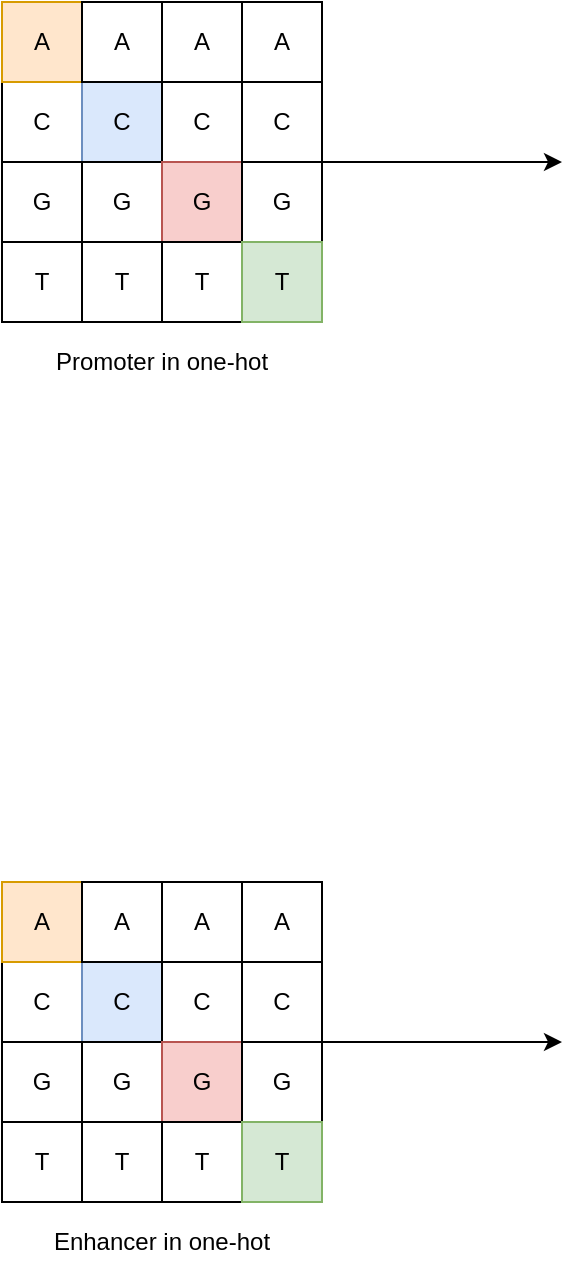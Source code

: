 <mxfile version="14.8.5" type="github">
  <diagram id="KxuiyelQ4g_LW83yEsCo" name="Page-1">
    <mxGraphModel dx="2844" dy="1526" grid="1" gridSize="10" guides="1" tooltips="1" connect="1" arrows="1" fold="1" page="1" pageScale="1" pageWidth="4681" pageHeight="3300" math="0" shadow="0">
      <root>
        <mxCell id="0" />
        <mxCell id="1" parent="0" />
        <mxCell id="44AiBCDxBOzTBdy34bFM-1" value="" style="rounded=0;whiteSpace=wrap;html=1;" parent="1" vertex="1">
          <mxGeometry x="80" y="80" width="40" height="160" as="geometry" />
        </mxCell>
        <mxCell id="44AiBCDxBOzTBdy34bFM-2" value="" style="rounded=0;whiteSpace=wrap;html=1;" parent="1" vertex="1">
          <mxGeometry x="80" y="120" width="40" height="40" as="geometry" />
        </mxCell>
        <mxCell id="44AiBCDxBOzTBdy34bFM-3" value="" style="rounded=0;whiteSpace=wrap;html=1;" parent="1" vertex="1">
          <mxGeometry x="80" y="160" width="40" height="40" as="geometry" />
        </mxCell>
        <mxCell id="44AiBCDxBOzTBdy34bFM-4" value="" style="rounded=0;whiteSpace=wrap;html=1;" parent="1" vertex="1">
          <mxGeometry x="80" y="200" width="40" height="40" as="geometry" />
        </mxCell>
        <mxCell id="44AiBCDxBOzTBdy34bFM-5" value="" style="rounded=0;whiteSpace=wrap;html=1;fillColor=#ffe6cc;strokeColor=#d79b00;" parent="1" vertex="1">
          <mxGeometry x="80" y="80" width="40" height="40" as="geometry" />
        </mxCell>
        <mxCell id="44AiBCDxBOzTBdy34bFM-6" value="&lt;div&gt;A&lt;/div&gt;" style="text;html=1;strokeColor=none;fillColor=none;align=center;verticalAlign=middle;whiteSpace=wrap;rounded=0;" parent="1" vertex="1">
          <mxGeometry x="80" y="90" width="40" height="20" as="geometry" />
        </mxCell>
        <mxCell id="44AiBCDxBOzTBdy34bFM-7" value="C" style="text;html=1;strokeColor=none;fillColor=none;align=center;verticalAlign=middle;whiteSpace=wrap;rounded=0;" parent="1" vertex="1">
          <mxGeometry x="80" y="130" width="40" height="20" as="geometry" />
        </mxCell>
        <mxCell id="44AiBCDxBOzTBdy34bFM-8" value="G" style="text;html=1;strokeColor=none;fillColor=none;align=center;verticalAlign=middle;whiteSpace=wrap;rounded=0;" parent="1" vertex="1">
          <mxGeometry x="80" y="170" width="40" height="20" as="geometry" />
        </mxCell>
        <mxCell id="44AiBCDxBOzTBdy34bFM-9" value="T" style="text;html=1;strokeColor=none;fillColor=none;align=center;verticalAlign=middle;whiteSpace=wrap;rounded=0;" parent="1" vertex="1">
          <mxGeometry x="80" y="210" width="40" height="20" as="geometry" />
        </mxCell>
        <mxCell id="44AiBCDxBOzTBdy34bFM-11" value="" style="rounded=0;whiteSpace=wrap;html=1;" parent="1" vertex="1">
          <mxGeometry x="120" y="80" width="40" height="160" as="geometry" />
        </mxCell>
        <mxCell id="44AiBCDxBOzTBdy34bFM-12" value="" style="rounded=0;whiteSpace=wrap;html=1;fillColor=#dae8fc;strokeColor=#6c8ebf;" parent="1" vertex="1">
          <mxGeometry x="120" y="120" width="40" height="40" as="geometry" />
        </mxCell>
        <mxCell id="44AiBCDxBOzTBdy34bFM-13" value="" style="rounded=0;whiteSpace=wrap;html=1;" parent="1" vertex="1">
          <mxGeometry x="120" y="160" width="40" height="40" as="geometry" />
        </mxCell>
        <mxCell id="44AiBCDxBOzTBdy34bFM-14" value="" style="rounded=0;whiteSpace=wrap;html=1;" parent="1" vertex="1">
          <mxGeometry x="120" y="200" width="40" height="40" as="geometry" />
        </mxCell>
        <mxCell id="44AiBCDxBOzTBdy34bFM-15" value="" style="rounded=0;whiteSpace=wrap;html=1;" parent="1" vertex="1">
          <mxGeometry x="120" y="80" width="40" height="40" as="geometry" />
        </mxCell>
        <mxCell id="44AiBCDxBOzTBdy34bFM-16" value="&lt;div&gt;A&lt;/div&gt;" style="text;html=1;strokeColor=none;fillColor=none;align=center;verticalAlign=middle;whiteSpace=wrap;rounded=0;" parent="1" vertex="1">
          <mxGeometry x="120" y="90" width="40" height="20" as="geometry" />
        </mxCell>
        <mxCell id="44AiBCDxBOzTBdy34bFM-17" value="C" style="text;html=1;strokeColor=none;fillColor=none;align=center;verticalAlign=middle;whiteSpace=wrap;rounded=0;" parent="1" vertex="1">
          <mxGeometry x="120" y="130" width="40" height="20" as="geometry" />
        </mxCell>
        <mxCell id="44AiBCDxBOzTBdy34bFM-18" value="G" style="text;html=1;strokeColor=none;fillColor=none;align=center;verticalAlign=middle;whiteSpace=wrap;rounded=0;" parent="1" vertex="1">
          <mxGeometry x="120" y="170" width="40" height="20" as="geometry" />
        </mxCell>
        <mxCell id="44AiBCDxBOzTBdy34bFM-19" value="T" style="text;html=1;strokeColor=none;fillColor=none;align=center;verticalAlign=middle;whiteSpace=wrap;rounded=0;" parent="1" vertex="1">
          <mxGeometry x="120" y="210" width="40" height="20" as="geometry" />
        </mxCell>
        <mxCell id="44AiBCDxBOzTBdy34bFM-20" value="" style="rounded=0;whiteSpace=wrap;html=1;" parent="1" vertex="1">
          <mxGeometry x="120" y="80" width="40" height="160" as="geometry" />
        </mxCell>
        <mxCell id="44AiBCDxBOzTBdy34bFM-21" value="" style="rounded=0;whiteSpace=wrap;html=1;fillColor=#dae8fc;strokeColor=#6c8ebf;" parent="1" vertex="1">
          <mxGeometry x="120" y="120" width="40" height="40" as="geometry" />
        </mxCell>
        <mxCell id="44AiBCDxBOzTBdy34bFM-22" value="" style="rounded=0;whiteSpace=wrap;html=1;" parent="1" vertex="1">
          <mxGeometry x="120" y="160" width="40" height="40" as="geometry" />
        </mxCell>
        <mxCell id="44AiBCDxBOzTBdy34bFM-23" value="" style="rounded=0;whiteSpace=wrap;html=1;" parent="1" vertex="1">
          <mxGeometry x="120" y="200" width="40" height="40" as="geometry" />
        </mxCell>
        <mxCell id="44AiBCDxBOzTBdy34bFM-24" value="" style="rounded=0;whiteSpace=wrap;html=1;" parent="1" vertex="1">
          <mxGeometry x="120" y="80" width="40" height="40" as="geometry" />
        </mxCell>
        <mxCell id="44AiBCDxBOzTBdy34bFM-25" value="&lt;div&gt;A&lt;/div&gt;" style="text;html=1;strokeColor=none;fillColor=none;align=center;verticalAlign=middle;whiteSpace=wrap;rounded=0;" parent="1" vertex="1">
          <mxGeometry x="120" y="90" width="40" height="20" as="geometry" />
        </mxCell>
        <mxCell id="44AiBCDxBOzTBdy34bFM-26" value="C" style="text;html=1;strokeColor=none;fillColor=none;align=center;verticalAlign=middle;whiteSpace=wrap;rounded=0;" parent="1" vertex="1">
          <mxGeometry x="120" y="130" width="40" height="20" as="geometry" />
        </mxCell>
        <mxCell id="44AiBCDxBOzTBdy34bFM-27" value="G" style="text;html=1;strokeColor=none;fillColor=none;align=center;verticalAlign=middle;whiteSpace=wrap;rounded=0;" parent="1" vertex="1">
          <mxGeometry x="120" y="170" width="40" height="20" as="geometry" />
        </mxCell>
        <mxCell id="44AiBCDxBOzTBdy34bFM-28" value="T" style="text;html=1;strokeColor=none;fillColor=none;align=center;verticalAlign=middle;whiteSpace=wrap;rounded=0;" parent="1" vertex="1">
          <mxGeometry x="120" y="210" width="40" height="20" as="geometry" />
        </mxCell>
        <mxCell id="44AiBCDxBOzTBdy34bFM-29" value="" style="rounded=0;whiteSpace=wrap;html=1;" parent="1" vertex="1">
          <mxGeometry x="160" y="80" width="40" height="160" as="geometry" />
        </mxCell>
        <mxCell id="44AiBCDxBOzTBdy34bFM-30" value="" style="rounded=0;whiteSpace=wrap;html=1;fillColor=#dae8fc;strokeColor=#6c8ebf;" parent="1" vertex="1">
          <mxGeometry x="160" y="120" width="40" height="40" as="geometry" />
        </mxCell>
        <mxCell id="44AiBCDxBOzTBdy34bFM-31" value="" style="rounded=0;whiteSpace=wrap;html=1;" parent="1" vertex="1">
          <mxGeometry x="160" y="160" width="40" height="40" as="geometry" />
        </mxCell>
        <mxCell id="44AiBCDxBOzTBdy34bFM-32" value="" style="rounded=0;whiteSpace=wrap;html=1;" parent="1" vertex="1">
          <mxGeometry x="160" y="200" width="40" height="40" as="geometry" />
        </mxCell>
        <mxCell id="44AiBCDxBOzTBdy34bFM-33" value="" style="rounded=0;whiteSpace=wrap;html=1;" parent="1" vertex="1">
          <mxGeometry x="160" y="80" width="40" height="40" as="geometry" />
        </mxCell>
        <mxCell id="44AiBCDxBOzTBdy34bFM-34" value="&lt;div&gt;A&lt;/div&gt;" style="text;html=1;strokeColor=none;fillColor=none;align=center;verticalAlign=middle;whiteSpace=wrap;rounded=0;" parent="1" vertex="1">
          <mxGeometry x="160" y="90" width="40" height="20" as="geometry" />
        </mxCell>
        <mxCell id="44AiBCDxBOzTBdy34bFM-35" value="C" style="text;html=1;strokeColor=none;fillColor=none;align=center;verticalAlign=middle;whiteSpace=wrap;rounded=0;" parent="1" vertex="1">
          <mxGeometry x="160" y="130" width="40" height="20" as="geometry" />
        </mxCell>
        <mxCell id="44AiBCDxBOzTBdy34bFM-36" value="G" style="text;html=1;strokeColor=none;fillColor=none;align=center;verticalAlign=middle;whiteSpace=wrap;rounded=0;" parent="1" vertex="1">
          <mxGeometry x="160" y="170" width="40" height="20" as="geometry" />
        </mxCell>
        <mxCell id="44AiBCDxBOzTBdy34bFM-37" value="T" style="text;html=1;strokeColor=none;fillColor=none;align=center;verticalAlign=middle;whiteSpace=wrap;rounded=0;" parent="1" vertex="1">
          <mxGeometry x="160" y="210" width="40" height="20" as="geometry" />
        </mxCell>
        <mxCell id="44AiBCDxBOzTBdy34bFM-38" value="" style="rounded=0;whiteSpace=wrap;html=1;" parent="1" vertex="1">
          <mxGeometry x="160" y="80" width="40" height="160" as="geometry" />
        </mxCell>
        <mxCell id="44AiBCDxBOzTBdy34bFM-39" value="" style="rounded=0;whiteSpace=wrap;html=1;" parent="1" vertex="1">
          <mxGeometry x="160" y="120" width="40" height="40" as="geometry" />
        </mxCell>
        <mxCell id="44AiBCDxBOzTBdy34bFM-40" value="" style="rounded=0;whiteSpace=wrap;html=1;fillColor=#f8cecc;strokeColor=#b85450;" parent="1" vertex="1">
          <mxGeometry x="160" y="160" width="40" height="40" as="geometry" />
        </mxCell>
        <mxCell id="44AiBCDxBOzTBdy34bFM-41" value="" style="rounded=0;whiteSpace=wrap;html=1;" parent="1" vertex="1">
          <mxGeometry x="160" y="200" width="40" height="40" as="geometry" />
        </mxCell>
        <mxCell id="44AiBCDxBOzTBdy34bFM-42" value="" style="rounded=0;whiteSpace=wrap;html=1;" parent="1" vertex="1">
          <mxGeometry x="160" y="80" width="40" height="40" as="geometry" />
        </mxCell>
        <mxCell id="44AiBCDxBOzTBdy34bFM-43" value="&lt;div&gt;A&lt;/div&gt;" style="text;html=1;strokeColor=none;fillColor=none;align=center;verticalAlign=middle;whiteSpace=wrap;rounded=0;" parent="1" vertex="1">
          <mxGeometry x="160" y="90" width="40" height="20" as="geometry" />
        </mxCell>
        <mxCell id="44AiBCDxBOzTBdy34bFM-44" value="C" style="text;html=1;strokeColor=none;fillColor=none;align=center;verticalAlign=middle;whiteSpace=wrap;rounded=0;" parent="1" vertex="1">
          <mxGeometry x="160" y="130" width="40" height="20" as="geometry" />
        </mxCell>
        <mxCell id="44AiBCDxBOzTBdy34bFM-45" value="G" style="text;html=1;strokeColor=none;fillColor=none;align=center;verticalAlign=middle;whiteSpace=wrap;rounded=0;" parent="1" vertex="1">
          <mxGeometry x="160" y="170" width="40" height="20" as="geometry" />
        </mxCell>
        <mxCell id="44AiBCDxBOzTBdy34bFM-46" value="T" style="text;html=1;strokeColor=none;fillColor=none;align=center;verticalAlign=middle;whiteSpace=wrap;rounded=0;" parent="1" vertex="1">
          <mxGeometry x="160" y="210" width="40" height="20" as="geometry" />
        </mxCell>
        <mxCell id="44AiBCDxBOzTBdy34bFM-47" value="" style="rounded=0;whiteSpace=wrap;html=1;" parent="1" vertex="1">
          <mxGeometry x="200" y="80" width="40" height="160" as="geometry" />
        </mxCell>
        <mxCell id="44AiBCDxBOzTBdy34bFM-48" value="" style="rounded=0;whiteSpace=wrap;html=1;fillColor=#dae8fc;strokeColor=#6c8ebf;" parent="1" vertex="1">
          <mxGeometry x="200" y="120" width="40" height="40" as="geometry" />
        </mxCell>
        <mxCell id="44AiBCDxBOzTBdy34bFM-49" value="" style="rounded=0;whiteSpace=wrap;html=1;" parent="1" vertex="1">
          <mxGeometry x="200" y="160" width="40" height="40" as="geometry" />
        </mxCell>
        <mxCell id="44AiBCDxBOzTBdy34bFM-50" value="" style="rounded=0;whiteSpace=wrap;html=1;" parent="1" vertex="1">
          <mxGeometry x="200" y="200" width="40" height="40" as="geometry" />
        </mxCell>
        <mxCell id="44AiBCDxBOzTBdy34bFM-51" value="" style="rounded=0;whiteSpace=wrap;html=1;" parent="1" vertex="1">
          <mxGeometry x="200" y="80" width="40" height="40" as="geometry" />
        </mxCell>
        <mxCell id="44AiBCDxBOzTBdy34bFM-52" value="&lt;div&gt;A&lt;/div&gt;" style="text;html=1;strokeColor=none;fillColor=none;align=center;verticalAlign=middle;whiteSpace=wrap;rounded=0;" parent="1" vertex="1">
          <mxGeometry x="200" y="90" width="40" height="20" as="geometry" />
        </mxCell>
        <mxCell id="44AiBCDxBOzTBdy34bFM-53" value="C" style="text;html=1;strokeColor=none;fillColor=none;align=center;verticalAlign=middle;whiteSpace=wrap;rounded=0;" parent="1" vertex="1">
          <mxGeometry x="200" y="130" width="40" height="20" as="geometry" />
        </mxCell>
        <mxCell id="44AiBCDxBOzTBdy34bFM-54" value="G" style="text;html=1;strokeColor=none;fillColor=none;align=center;verticalAlign=middle;whiteSpace=wrap;rounded=0;" parent="1" vertex="1">
          <mxGeometry x="200" y="170" width="40" height="20" as="geometry" />
        </mxCell>
        <mxCell id="44AiBCDxBOzTBdy34bFM-55" value="T" style="text;html=1;strokeColor=none;fillColor=none;align=center;verticalAlign=middle;whiteSpace=wrap;rounded=0;" parent="1" vertex="1">
          <mxGeometry x="200" y="210" width="40" height="20" as="geometry" />
        </mxCell>
        <mxCell id="44AiBCDxBOzTBdy34bFM-56" value="" style="rounded=0;whiteSpace=wrap;html=1;" parent="1" vertex="1">
          <mxGeometry x="200" y="80" width="40" height="160" as="geometry" />
        </mxCell>
        <mxCell id="44AiBCDxBOzTBdy34bFM-57" value="" style="rounded=0;whiteSpace=wrap;html=1;" parent="1" vertex="1">
          <mxGeometry x="200" y="120" width="40" height="40" as="geometry" />
        </mxCell>
        <mxCell id="44AiBCDxBOzTBdy34bFM-58" value="" style="rounded=0;whiteSpace=wrap;html=1;" parent="1" vertex="1">
          <mxGeometry x="200" y="160" width="40" height="40" as="geometry" />
        </mxCell>
        <mxCell id="44AiBCDxBOzTBdy34bFM-59" value="" style="rounded=0;whiteSpace=wrap;html=1;fillColor=#d5e8d4;strokeColor=#82b366;" parent="1" vertex="1">
          <mxGeometry x="200" y="200" width="40" height="40" as="geometry" />
        </mxCell>
        <mxCell id="44AiBCDxBOzTBdy34bFM-60" value="" style="rounded=0;whiteSpace=wrap;html=1;" parent="1" vertex="1">
          <mxGeometry x="200" y="80" width="40" height="40" as="geometry" />
        </mxCell>
        <mxCell id="44AiBCDxBOzTBdy34bFM-61" value="&lt;div&gt;A&lt;/div&gt;" style="text;html=1;strokeColor=none;fillColor=none;align=center;verticalAlign=middle;whiteSpace=wrap;rounded=0;" parent="1" vertex="1">
          <mxGeometry x="200" y="90" width="40" height="20" as="geometry" />
        </mxCell>
        <mxCell id="RfQtuhZZYuHVcFHUgVU_-364" style="edgeStyle=none;rounded=1;jumpSize=20;orthogonalLoop=1;jettySize=auto;html=1;strokeWidth=1;exitX=1;exitY=0;exitDx=0;exitDy=0;" parent="1" source="44AiBCDxBOzTBdy34bFM-58" edge="1">
          <mxGeometry relative="1" as="geometry">
            <mxPoint x="360" y="160" as="targetPoint" />
          </mxGeometry>
        </mxCell>
        <mxCell id="44AiBCDxBOzTBdy34bFM-62" value="C" style="text;html=1;align=center;verticalAlign=middle;whiteSpace=wrap;rounded=0;" parent="1" vertex="1">
          <mxGeometry x="200" y="130" width="40" height="20" as="geometry" />
        </mxCell>
        <mxCell id="44AiBCDxBOzTBdy34bFM-63" value="G" style="text;html=1;strokeColor=none;fillColor=none;align=center;verticalAlign=middle;whiteSpace=wrap;rounded=0;" parent="1" vertex="1">
          <mxGeometry x="200" y="170" width="40" height="20" as="geometry" />
        </mxCell>
        <mxCell id="44AiBCDxBOzTBdy34bFM-64" value="T" style="text;html=1;strokeColor=none;fillColor=none;align=center;verticalAlign=middle;whiteSpace=wrap;rounded=0;" parent="1" vertex="1">
          <mxGeometry x="200" y="210" width="40" height="20" as="geometry" />
        </mxCell>
        <mxCell id="44AiBCDxBOzTBdy34bFM-65" value="&lt;div&gt;Promoter in one-hot&lt;/div&gt;" style="text;html=1;strokeColor=none;fillColor=none;align=center;verticalAlign=middle;whiteSpace=wrap;rounded=0;" parent="1" vertex="1">
          <mxGeometry x="80" y="250" width="160" height="20" as="geometry" />
        </mxCell>
        <mxCell id="44AiBCDxBOzTBdy34bFM-66" value="" style="rounded=0;whiteSpace=wrap;html=1;" parent="1" vertex="1">
          <mxGeometry x="80" y="520" width="40" height="160" as="geometry" />
        </mxCell>
        <mxCell id="44AiBCDxBOzTBdy34bFM-67" value="" style="rounded=0;whiteSpace=wrap;html=1;" parent="1" vertex="1">
          <mxGeometry x="80" y="560" width="40" height="40" as="geometry" />
        </mxCell>
        <mxCell id="44AiBCDxBOzTBdy34bFM-68" value="" style="rounded=0;whiteSpace=wrap;html=1;" parent="1" vertex="1">
          <mxGeometry x="80" y="600" width="40" height="40" as="geometry" />
        </mxCell>
        <mxCell id="44AiBCDxBOzTBdy34bFM-69" value="" style="rounded=0;whiteSpace=wrap;html=1;" parent="1" vertex="1">
          <mxGeometry x="80" y="640" width="40" height="40" as="geometry" />
        </mxCell>
        <mxCell id="44AiBCDxBOzTBdy34bFM-70" value="" style="rounded=0;whiteSpace=wrap;html=1;fillColor=#ffe6cc;strokeColor=#d79b00;" parent="1" vertex="1">
          <mxGeometry x="80" y="520" width="40" height="40" as="geometry" />
        </mxCell>
        <mxCell id="44AiBCDxBOzTBdy34bFM-71" value="&lt;div&gt;A&lt;/div&gt;" style="text;html=1;strokeColor=none;fillColor=none;align=center;verticalAlign=middle;whiteSpace=wrap;rounded=0;" parent="1" vertex="1">
          <mxGeometry x="80" y="530" width="40" height="20" as="geometry" />
        </mxCell>
        <mxCell id="44AiBCDxBOzTBdy34bFM-72" value="C" style="text;html=1;strokeColor=none;fillColor=none;align=center;verticalAlign=middle;whiteSpace=wrap;rounded=0;" parent="1" vertex="1">
          <mxGeometry x="80" y="570" width="40" height="20" as="geometry" />
        </mxCell>
        <mxCell id="44AiBCDxBOzTBdy34bFM-73" value="G" style="text;html=1;strokeColor=none;fillColor=none;align=center;verticalAlign=middle;whiteSpace=wrap;rounded=0;" parent="1" vertex="1">
          <mxGeometry x="80" y="610" width="40" height="20" as="geometry" />
        </mxCell>
        <mxCell id="44AiBCDxBOzTBdy34bFM-74" value="T" style="text;html=1;strokeColor=none;fillColor=none;align=center;verticalAlign=middle;whiteSpace=wrap;rounded=0;" parent="1" vertex="1">
          <mxGeometry x="80" y="650" width="40" height="20" as="geometry" />
        </mxCell>
        <mxCell id="44AiBCDxBOzTBdy34bFM-75" value="" style="rounded=0;whiteSpace=wrap;html=1;" parent="1" vertex="1">
          <mxGeometry x="120" y="520" width="40" height="160" as="geometry" />
        </mxCell>
        <mxCell id="44AiBCDxBOzTBdy34bFM-76" value="" style="rounded=0;whiteSpace=wrap;html=1;fillColor=#dae8fc;strokeColor=#6c8ebf;" parent="1" vertex="1">
          <mxGeometry x="120" y="560" width="40" height="40" as="geometry" />
        </mxCell>
        <mxCell id="44AiBCDxBOzTBdy34bFM-77" value="" style="rounded=0;whiteSpace=wrap;html=1;" parent="1" vertex="1">
          <mxGeometry x="120" y="600" width="40" height="40" as="geometry" />
        </mxCell>
        <mxCell id="44AiBCDxBOzTBdy34bFM-78" value="" style="rounded=0;whiteSpace=wrap;html=1;" parent="1" vertex="1">
          <mxGeometry x="120" y="640" width="40" height="40" as="geometry" />
        </mxCell>
        <mxCell id="44AiBCDxBOzTBdy34bFM-79" value="" style="rounded=0;whiteSpace=wrap;html=1;" parent="1" vertex="1">
          <mxGeometry x="120" y="520" width="40" height="40" as="geometry" />
        </mxCell>
        <mxCell id="44AiBCDxBOzTBdy34bFM-80" value="&lt;div&gt;A&lt;/div&gt;" style="text;html=1;strokeColor=none;fillColor=none;align=center;verticalAlign=middle;whiteSpace=wrap;rounded=0;" parent="1" vertex="1">
          <mxGeometry x="120" y="530" width="40" height="20" as="geometry" />
        </mxCell>
        <mxCell id="44AiBCDxBOzTBdy34bFM-81" value="C" style="text;html=1;strokeColor=none;fillColor=none;align=center;verticalAlign=middle;whiteSpace=wrap;rounded=0;" parent="1" vertex="1">
          <mxGeometry x="120" y="570" width="40" height="20" as="geometry" />
        </mxCell>
        <mxCell id="44AiBCDxBOzTBdy34bFM-82" value="G" style="text;html=1;strokeColor=none;fillColor=none;align=center;verticalAlign=middle;whiteSpace=wrap;rounded=0;" parent="1" vertex="1">
          <mxGeometry x="120" y="610" width="40" height="20" as="geometry" />
        </mxCell>
        <mxCell id="44AiBCDxBOzTBdy34bFM-83" value="T" style="text;html=1;strokeColor=none;fillColor=none;align=center;verticalAlign=middle;whiteSpace=wrap;rounded=0;" parent="1" vertex="1">
          <mxGeometry x="120" y="650" width="40" height="20" as="geometry" />
        </mxCell>
        <mxCell id="44AiBCDxBOzTBdy34bFM-84" value="" style="rounded=0;whiteSpace=wrap;html=1;" parent="1" vertex="1">
          <mxGeometry x="120" y="520" width="40" height="160" as="geometry" />
        </mxCell>
        <mxCell id="44AiBCDxBOzTBdy34bFM-85" value="" style="rounded=0;whiteSpace=wrap;html=1;fillColor=#dae8fc;strokeColor=#6c8ebf;" parent="1" vertex="1">
          <mxGeometry x="120" y="560" width="40" height="40" as="geometry" />
        </mxCell>
        <mxCell id="44AiBCDxBOzTBdy34bFM-86" value="" style="rounded=0;whiteSpace=wrap;html=1;" parent="1" vertex="1">
          <mxGeometry x="120" y="600" width="40" height="40" as="geometry" />
        </mxCell>
        <mxCell id="44AiBCDxBOzTBdy34bFM-87" value="" style="rounded=0;whiteSpace=wrap;html=1;" parent="1" vertex="1">
          <mxGeometry x="120" y="640" width="40" height="40" as="geometry" />
        </mxCell>
        <mxCell id="44AiBCDxBOzTBdy34bFM-88" value="" style="rounded=0;whiteSpace=wrap;html=1;" parent="1" vertex="1">
          <mxGeometry x="120" y="520" width="40" height="40" as="geometry" />
        </mxCell>
        <mxCell id="44AiBCDxBOzTBdy34bFM-89" value="&lt;div&gt;A&lt;/div&gt;" style="text;html=1;strokeColor=none;fillColor=none;align=center;verticalAlign=middle;whiteSpace=wrap;rounded=0;" parent="1" vertex="1">
          <mxGeometry x="120" y="530" width="40" height="20" as="geometry" />
        </mxCell>
        <mxCell id="44AiBCDxBOzTBdy34bFM-90" value="C" style="text;html=1;strokeColor=none;fillColor=none;align=center;verticalAlign=middle;whiteSpace=wrap;rounded=0;" parent="1" vertex="1">
          <mxGeometry x="120" y="570" width="40" height="20" as="geometry" />
        </mxCell>
        <mxCell id="44AiBCDxBOzTBdy34bFM-91" value="G" style="text;html=1;strokeColor=none;fillColor=none;align=center;verticalAlign=middle;whiteSpace=wrap;rounded=0;" parent="1" vertex="1">
          <mxGeometry x="120" y="610" width="40" height="20" as="geometry" />
        </mxCell>
        <mxCell id="44AiBCDxBOzTBdy34bFM-92" value="T" style="text;html=1;strokeColor=none;fillColor=none;align=center;verticalAlign=middle;whiteSpace=wrap;rounded=0;" parent="1" vertex="1">
          <mxGeometry x="120" y="650" width="40" height="20" as="geometry" />
        </mxCell>
        <mxCell id="44AiBCDxBOzTBdy34bFM-93" value="" style="rounded=0;whiteSpace=wrap;html=1;" parent="1" vertex="1">
          <mxGeometry x="160" y="520" width="40" height="160" as="geometry" />
        </mxCell>
        <mxCell id="44AiBCDxBOzTBdy34bFM-94" value="" style="rounded=0;whiteSpace=wrap;html=1;fillColor=#dae8fc;strokeColor=#6c8ebf;" parent="1" vertex="1">
          <mxGeometry x="160" y="560" width="40" height="40" as="geometry" />
        </mxCell>
        <mxCell id="44AiBCDxBOzTBdy34bFM-95" value="" style="rounded=0;whiteSpace=wrap;html=1;" parent="1" vertex="1">
          <mxGeometry x="160" y="600" width="40" height="40" as="geometry" />
        </mxCell>
        <mxCell id="44AiBCDxBOzTBdy34bFM-96" value="" style="rounded=0;whiteSpace=wrap;html=1;" parent="1" vertex="1">
          <mxGeometry x="160" y="640" width="40" height="40" as="geometry" />
        </mxCell>
        <mxCell id="44AiBCDxBOzTBdy34bFM-97" value="" style="rounded=0;whiteSpace=wrap;html=1;" parent="1" vertex="1">
          <mxGeometry x="160" y="520" width="40" height="40" as="geometry" />
        </mxCell>
        <mxCell id="44AiBCDxBOzTBdy34bFM-98" value="&lt;div&gt;A&lt;/div&gt;" style="text;html=1;strokeColor=none;fillColor=none;align=center;verticalAlign=middle;whiteSpace=wrap;rounded=0;" parent="1" vertex="1">
          <mxGeometry x="160" y="530" width="40" height="20" as="geometry" />
        </mxCell>
        <mxCell id="44AiBCDxBOzTBdy34bFM-99" value="C" style="text;html=1;strokeColor=none;fillColor=none;align=center;verticalAlign=middle;whiteSpace=wrap;rounded=0;" parent="1" vertex="1">
          <mxGeometry x="160" y="570" width="40" height="20" as="geometry" />
        </mxCell>
        <mxCell id="44AiBCDxBOzTBdy34bFM-100" value="G" style="text;html=1;strokeColor=none;fillColor=none;align=center;verticalAlign=middle;whiteSpace=wrap;rounded=0;" parent="1" vertex="1">
          <mxGeometry x="160" y="610" width="40" height="20" as="geometry" />
        </mxCell>
        <mxCell id="44AiBCDxBOzTBdy34bFM-101" value="T" style="text;html=1;strokeColor=none;fillColor=none;align=center;verticalAlign=middle;whiteSpace=wrap;rounded=0;" parent="1" vertex="1">
          <mxGeometry x="160" y="650" width="40" height="20" as="geometry" />
        </mxCell>
        <mxCell id="44AiBCDxBOzTBdy34bFM-102" value="" style="rounded=0;whiteSpace=wrap;html=1;" parent="1" vertex="1">
          <mxGeometry x="160" y="520" width="40" height="160" as="geometry" />
        </mxCell>
        <mxCell id="44AiBCDxBOzTBdy34bFM-103" value="" style="rounded=0;whiteSpace=wrap;html=1;" parent="1" vertex="1">
          <mxGeometry x="160" y="560" width="40" height="40" as="geometry" />
        </mxCell>
        <mxCell id="44AiBCDxBOzTBdy34bFM-104" value="" style="rounded=0;whiteSpace=wrap;html=1;fillColor=#f8cecc;strokeColor=#b85450;" parent="1" vertex="1">
          <mxGeometry x="160" y="600" width="40" height="40" as="geometry" />
        </mxCell>
        <mxCell id="44AiBCDxBOzTBdy34bFM-105" value="" style="rounded=0;whiteSpace=wrap;html=1;" parent="1" vertex="1">
          <mxGeometry x="160" y="640" width="40" height="40" as="geometry" />
        </mxCell>
        <mxCell id="44AiBCDxBOzTBdy34bFM-106" value="" style="rounded=0;whiteSpace=wrap;html=1;" parent="1" vertex="1">
          <mxGeometry x="160" y="520" width="40" height="40" as="geometry" />
        </mxCell>
        <mxCell id="44AiBCDxBOzTBdy34bFM-107" value="&lt;div&gt;A&lt;/div&gt;" style="text;html=1;strokeColor=none;fillColor=none;align=center;verticalAlign=middle;whiteSpace=wrap;rounded=0;" parent="1" vertex="1">
          <mxGeometry x="160" y="530" width="40" height="20" as="geometry" />
        </mxCell>
        <mxCell id="44AiBCDxBOzTBdy34bFM-108" value="C" style="text;html=1;strokeColor=none;fillColor=none;align=center;verticalAlign=middle;whiteSpace=wrap;rounded=0;" parent="1" vertex="1">
          <mxGeometry x="160" y="570" width="40" height="20" as="geometry" />
        </mxCell>
        <mxCell id="44AiBCDxBOzTBdy34bFM-109" value="G" style="text;html=1;strokeColor=none;fillColor=none;align=center;verticalAlign=middle;whiteSpace=wrap;rounded=0;" parent="1" vertex="1">
          <mxGeometry x="160" y="610" width="40" height="20" as="geometry" />
        </mxCell>
        <mxCell id="44AiBCDxBOzTBdy34bFM-110" value="T" style="text;html=1;strokeColor=none;fillColor=none;align=center;verticalAlign=middle;whiteSpace=wrap;rounded=0;" parent="1" vertex="1">
          <mxGeometry x="160" y="650" width="40" height="20" as="geometry" />
        </mxCell>
        <mxCell id="44AiBCDxBOzTBdy34bFM-111" value="" style="rounded=0;whiteSpace=wrap;html=1;" parent="1" vertex="1">
          <mxGeometry x="200" y="520" width="40" height="160" as="geometry" />
        </mxCell>
        <mxCell id="44AiBCDxBOzTBdy34bFM-112" value="" style="rounded=0;whiteSpace=wrap;html=1;fillColor=#dae8fc;strokeColor=#6c8ebf;" parent="1" vertex="1">
          <mxGeometry x="200" y="560" width="40" height="40" as="geometry" />
        </mxCell>
        <mxCell id="44AiBCDxBOzTBdy34bFM-113" value="" style="rounded=0;whiteSpace=wrap;html=1;" parent="1" vertex="1">
          <mxGeometry x="200" y="600" width="40" height="40" as="geometry" />
        </mxCell>
        <mxCell id="44AiBCDxBOzTBdy34bFM-114" value="" style="rounded=0;whiteSpace=wrap;html=1;" parent="1" vertex="1">
          <mxGeometry x="200" y="640" width="40" height="40" as="geometry" />
        </mxCell>
        <mxCell id="44AiBCDxBOzTBdy34bFM-115" value="" style="rounded=0;whiteSpace=wrap;html=1;" parent="1" vertex="1">
          <mxGeometry x="200" y="520" width="40" height="40" as="geometry" />
        </mxCell>
        <mxCell id="44AiBCDxBOzTBdy34bFM-116" value="&lt;div&gt;A&lt;/div&gt;" style="text;html=1;strokeColor=none;fillColor=none;align=center;verticalAlign=middle;whiteSpace=wrap;rounded=0;" parent="1" vertex="1">
          <mxGeometry x="200" y="530" width="40" height="20" as="geometry" />
        </mxCell>
        <mxCell id="44AiBCDxBOzTBdy34bFM-117" value="C" style="text;html=1;strokeColor=none;fillColor=none;align=center;verticalAlign=middle;whiteSpace=wrap;rounded=0;" parent="1" vertex="1">
          <mxGeometry x="200" y="570" width="40" height="20" as="geometry" />
        </mxCell>
        <mxCell id="44AiBCDxBOzTBdy34bFM-118" value="G" style="text;html=1;strokeColor=none;fillColor=none;align=center;verticalAlign=middle;whiteSpace=wrap;rounded=0;" parent="1" vertex="1">
          <mxGeometry x="200" y="610" width="40" height="20" as="geometry" />
        </mxCell>
        <mxCell id="44AiBCDxBOzTBdy34bFM-119" value="T" style="text;html=1;strokeColor=none;fillColor=none;align=center;verticalAlign=middle;whiteSpace=wrap;rounded=0;" parent="1" vertex="1">
          <mxGeometry x="200" y="650" width="40" height="20" as="geometry" />
        </mxCell>
        <mxCell id="44AiBCDxBOzTBdy34bFM-120" value="" style="rounded=0;whiteSpace=wrap;html=1;" parent="1" vertex="1">
          <mxGeometry x="200" y="520" width="40" height="160" as="geometry" />
        </mxCell>
        <mxCell id="44AiBCDxBOzTBdy34bFM-121" value="" style="rounded=0;whiteSpace=wrap;html=1;" parent="1" vertex="1">
          <mxGeometry x="200" y="560" width="40" height="40" as="geometry" />
        </mxCell>
        <mxCell id="44AiBCDxBOzTBdy34bFM-122" value="" style="rounded=0;whiteSpace=wrap;html=1;" parent="1" vertex="1">
          <mxGeometry x="200" y="600" width="40" height="40" as="geometry" />
        </mxCell>
        <mxCell id="44AiBCDxBOzTBdy34bFM-123" value="" style="rounded=0;whiteSpace=wrap;html=1;fillColor=#d5e8d4;strokeColor=#82b366;" parent="1" vertex="1">
          <mxGeometry x="200" y="640" width="40" height="40" as="geometry" />
        </mxCell>
        <mxCell id="44AiBCDxBOzTBdy34bFM-124" value="" style="rounded=0;whiteSpace=wrap;html=1;" parent="1" vertex="1">
          <mxGeometry x="200" y="520" width="40" height="40" as="geometry" />
        </mxCell>
        <mxCell id="44AiBCDxBOzTBdy34bFM-125" value="&lt;div&gt;A&lt;/div&gt;" style="text;html=1;strokeColor=none;fillColor=none;align=center;verticalAlign=middle;whiteSpace=wrap;rounded=0;" parent="1" vertex="1">
          <mxGeometry x="200" y="530" width="40" height="20" as="geometry" />
        </mxCell>
        <mxCell id="RfQtuhZZYuHVcFHUgVU_-365" style="edgeStyle=none;rounded=1;jumpSize=20;orthogonalLoop=1;jettySize=auto;html=1;entryX=0;entryY=0;entryDx=0;entryDy=0;strokeWidth=1;exitX=1;exitY=0;exitDx=0;exitDy=0;" parent="1" source="44AiBCDxBOzTBdy34bFM-122" edge="1">
          <mxGeometry relative="1" as="geometry">
            <mxPoint x="360" y="600" as="targetPoint" />
          </mxGeometry>
        </mxCell>
        <mxCell id="44AiBCDxBOzTBdy34bFM-126" value="C" style="text;html=1;align=center;verticalAlign=middle;whiteSpace=wrap;rounded=0;" parent="1" vertex="1">
          <mxGeometry x="200" y="570" width="40" height="20" as="geometry" />
        </mxCell>
        <mxCell id="44AiBCDxBOzTBdy34bFM-127" value="G" style="text;html=1;strokeColor=none;fillColor=none;align=center;verticalAlign=middle;whiteSpace=wrap;rounded=0;" parent="1" vertex="1">
          <mxGeometry x="200" y="610" width="40" height="20" as="geometry" />
        </mxCell>
        <mxCell id="44AiBCDxBOzTBdy34bFM-128" value="T" style="text;html=1;strokeColor=none;fillColor=none;align=center;verticalAlign=middle;whiteSpace=wrap;rounded=0;" parent="1" vertex="1">
          <mxGeometry x="200" y="650" width="40" height="20" as="geometry" />
        </mxCell>
        <mxCell id="44AiBCDxBOzTBdy34bFM-129" value="&lt;div&gt;Enhancer in one-hot&lt;/div&gt;" style="text;html=1;strokeColor=none;fillColor=none;align=center;verticalAlign=middle;whiteSpace=wrap;rounded=0;" parent="1" vertex="1">
          <mxGeometry x="80" y="690" width="160" height="20" as="geometry" />
        </mxCell>
      </root>
    </mxGraphModel>
  </diagram>
</mxfile>
